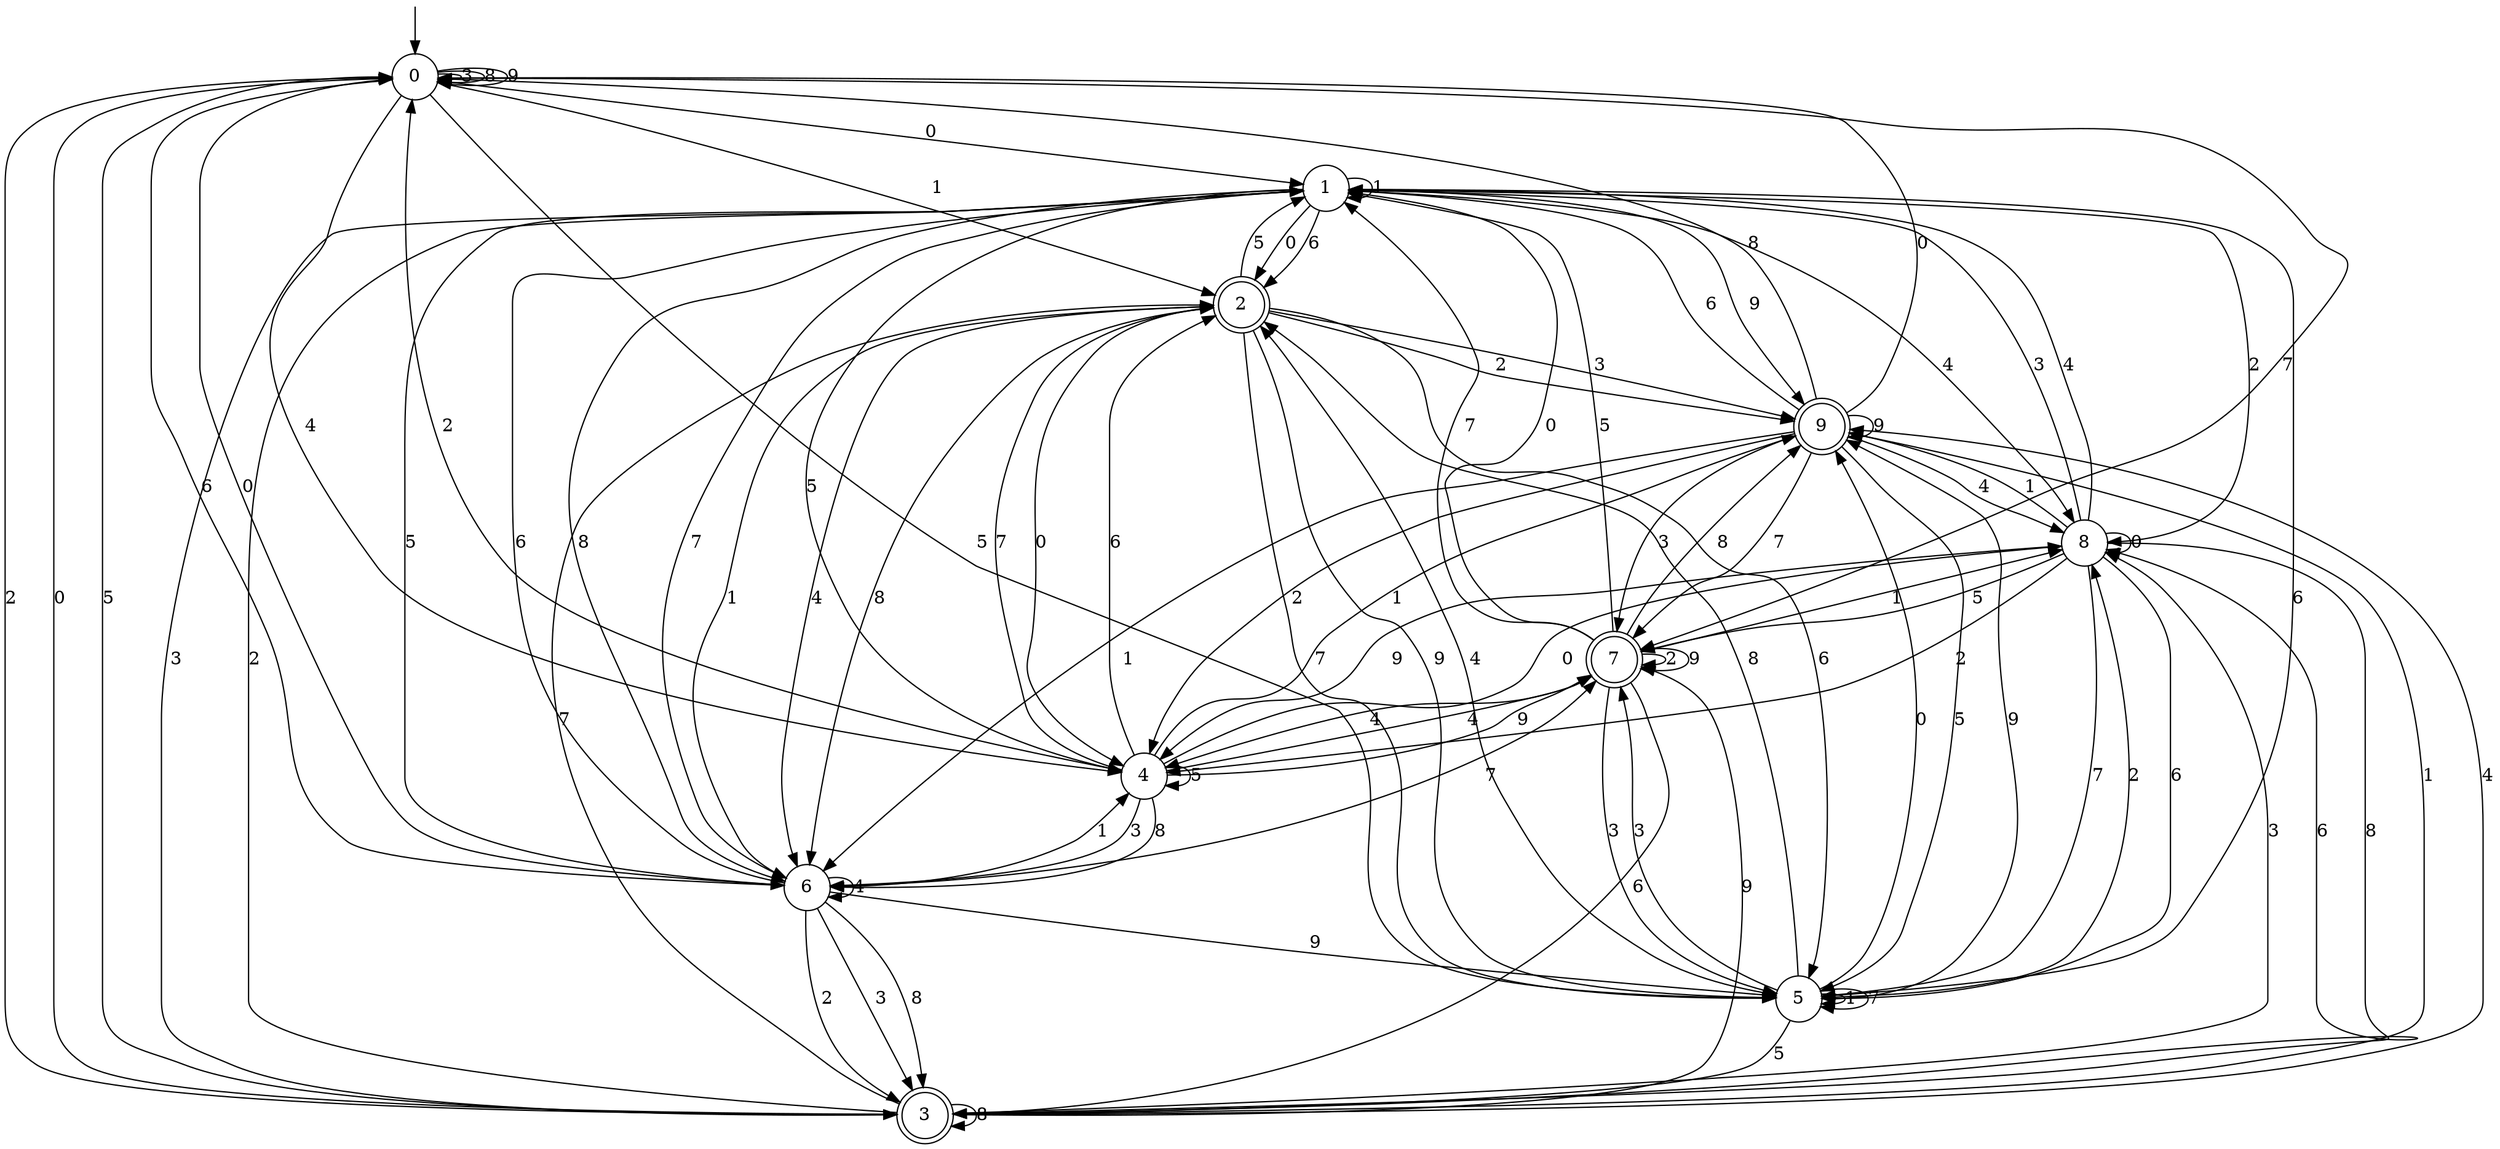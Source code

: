 digraph g {

	s0 [shape="circle" label="0"];
	s1 [shape="circle" label="1"];
	s2 [shape="doublecircle" label="2"];
	s3 [shape="doublecircle" label="3"];
	s4 [shape="circle" label="4"];
	s5 [shape="circle" label="5"];
	s6 [shape="circle" label="6"];
	s7 [shape="doublecircle" label="7"];
	s8 [shape="circle" label="8"];
	s9 [shape="doublecircle" label="9"];
	s0 -> s1 [label="0"];
	s0 -> s2 [label="1"];
	s0 -> s3 [label="2"];
	s0 -> s0 [label="3"];
	s0 -> s4 [label="4"];
	s0 -> s5 [label="5"];
	s0 -> s6 [label="6"];
	s0 -> s7 [label="7"];
	s0 -> s0 [label="8"];
	s0 -> s0 [label="9"];
	s1 -> s2 [label="0"];
	s1 -> s1 [label="1"];
	s1 -> s8 [label="2"];
	s1 -> s3 [label="3"];
	s1 -> s8 [label="4"];
	s1 -> s4 [label="5"];
	s1 -> s2 [label="6"];
	s1 -> s6 [label="7"];
	s1 -> s6 [label="8"];
	s1 -> s9 [label="9"];
	s2 -> s4 [label="0"];
	s2 -> s6 [label="1"];
	s2 -> s9 [label="2"];
	s2 -> s9 [label="3"];
	s2 -> s6 [label="4"];
	s2 -> s1 [label="5"];
	s2 -> s5 [label="6"];
	s2 -> s5 [label="7"];
	s2 -> s6 [label="8"];
	s2 -> s5 [label="9"];
	s3 -> s0 [label="0"];
	s3 -> s9 [label="1"];
	s3 -> s1 [label="2"];
	s3 -> s8 [label="3"];
	s3 -> s9 [label="4"];
	s3 -> s0 [label="5"];
	s3 -> s8 [label="6"];
	s3 -> s2 [label="7"];
	s3 -> s3 [label="8"];
	s3 -> s7 [label="9"];
	s4 -> s8 [label="0"];
	s4 -> s9 [label="1"];
	s4 -> s0 [label="2"];
	s4 -> s6 [label="3"];
	s4 -> s7 [label="4"];
	s4 -> s4 [label="5"];
	s4 -> s2 [label="6"];
	s4 -> s2 [label="7"];
	s4 -> s6 [label="8"];
	s4 -> s7 [label="9"];
	s5 -> s9 [label="0"];
	s5 -> s5 [label="1"];
	s5 -> s8 [label="2"];
	s5 -> s7 [label="3"];
	s5 -> s2 [label="4"];
	s5 -> s3 [label="5"];
	s5 -> s1 [label="6"];
	s5 -> s5 [label="7"];
	s5 -> s2 [label="8"];
	s5 -> s9 [label="9"];
	s6 -> s0 [label="0"];
	s6 -> s4 [label="1"];
	s6 -> s3 [label="2"];
	s6 -> s3 [label="3"];
	s6 -> s6 [label="4"];
	s6 -> s1 [label="5"];
	s6 -> s1 [label="6"];
	s6 -> s7 [label="7"];
	s6 -> s3 [label="8"];
	s6 -> s5 [label="9"];
	s7 -> s1 [label="0"];
	s7 -> s8 [label="1"];
	s7 -> s7 [label="2"];
	s7 -> s5 [label="3"];
	s7 -> s4 [label="4"];
	s7 -> s1 [label="5"];
	s7 -> s3 [label="6"];
	s7 -> s1 [label="7"];
	s7 -> s9 [label="8"];
	s7 -> s7 [label="9"];
	s8 -> s8 [label="0"];
	s8 -> s9 [label="1"];
	s8 -> s4 [label="2"];
	s8 -> s1 [label="3"];
	s8 -> s1 [label="4"];
	s8 -> s7 [label="5"];
	s8 -> s5 [label="6"];
	s8 -> s5 [label="7"];
	s8 -> s3 [label="8"];
	s8 -> s4 [label="9"];
	s9 -> s0 [label="0"];
	s9 -> s6 [label="1"];
	s9 -> s4 [label="2"];
	s9 -> s7 [label="3"];
	s9 -> s8 [label="4"];
	s9 -> s5 [label="5"];
	s9 -> s1 [label="6"];
	s9 -> s7 [label="7"];
	s9 -> s0 [label="8"];
	s9 -> s9 [label="9"];

__start0 [label="" shape="none" width="0" height="0"];
__start0 -> s0;

}
